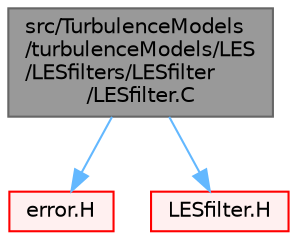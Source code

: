 digraph "src/TurbulenceModels/turbulenceModels/LES/LESfilters/LESfilter/LESfilter.C"
{
 // LATEX_PDF_SIZE
  bgcolor="transparent";
  edge [fontname=Helvetica,fontsize=10,labelfontname=Helvetica,labelfontsize=10];
  node [fontname=Helvetica,fontsize=10,shape=box,height=0.2,width=0.4];
  Node1 [id="Node000001",label="src/TurbulenceModels\l/turbulenceModels/LES\l/LESfilters/LESfilter\l/LESfilter.C",height=0.2,width=0.4,color="gray40", fillcolor="grey60", style="filled", fontcolor="black",tooltip=" "];
  Node1 -> Node2 [id="edge1_Node000001_Node000002",color="steelblue1",style="solid",tooltip=" "];
  Node2 [id="Node000002",label="error.H",height=0.2,width=0.4,color="red", fillcolor="#FFF0F0", style="filled",URL="$error_8H.html",tooltip=" "];
  Node1 -> Node69 [id="edge2_Node000001_Node000069",color="steelblue1",style="solid",tooltip=" "];
  Node69 [id="Node000069",label="LESfilter.H",height=0.2,width=0.4,color="red", fillcolor="#FFF0F0", style="filled",URL="$LESfilter_8H.html",tooltip=" "];
}
